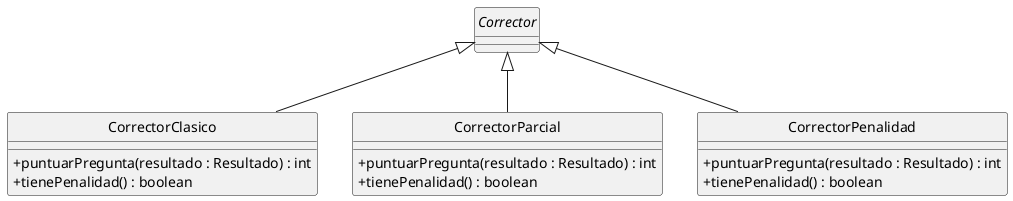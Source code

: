 @startuml AlgoHoot
hide circle
interface Corrector

class CorrectorClasico{
    + puntuarPregunta(resultado : Resultado) : int
    + tienePenalidad() : boolean
}
class CorrectorParcial{
    + puntuarPregunta(resultado : Resultado) : int
    + tienePenalidad() : boolean
}
class CorrectorPenalidad{
    + puntuarPregunta(resultado : Resultado) : int
    + tienePenalidad() : boolean
}
Corrector <|-- CorrectorClasico
Corrector <|-- CorrectorParcial
Corrector <|-- CorrectorPenalidad


skinparam classAttributeIconSize 0

@enduml